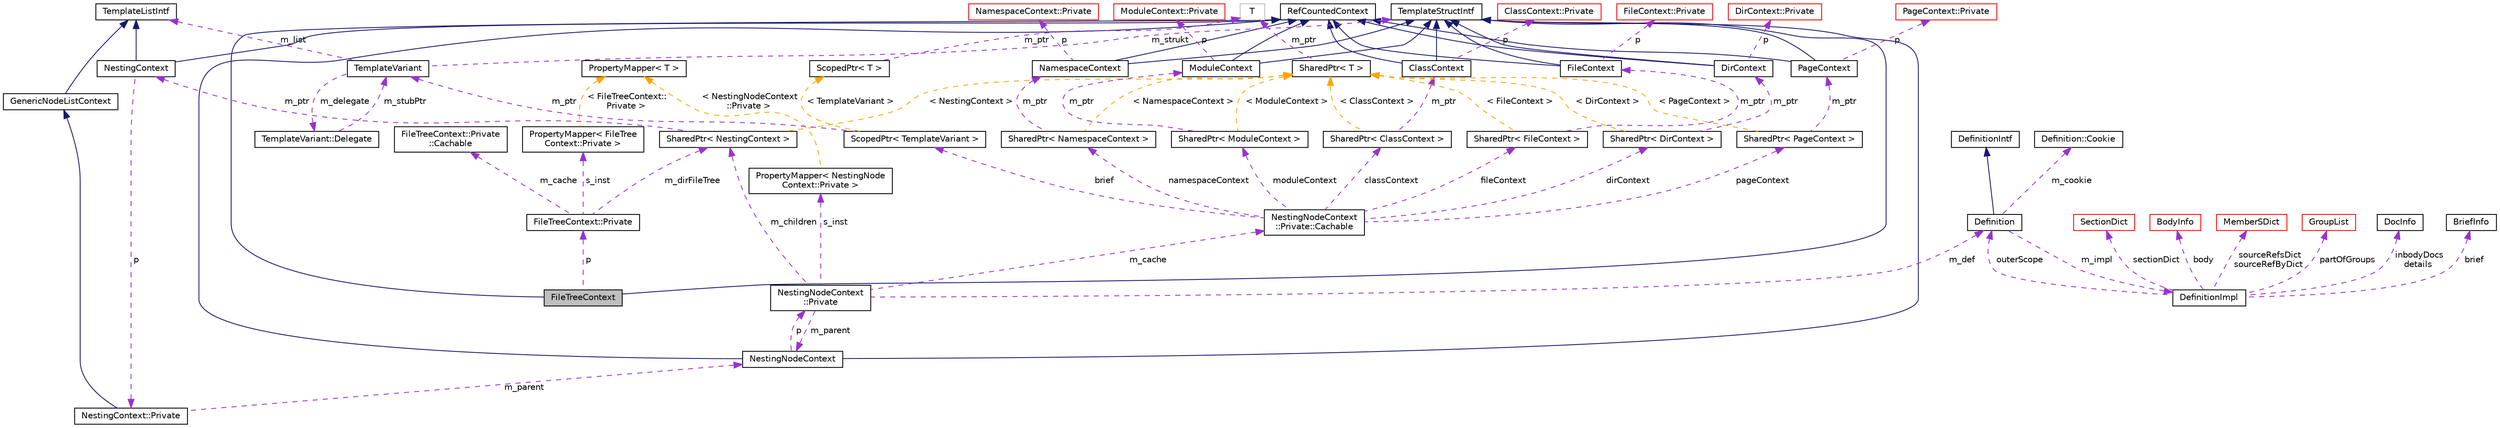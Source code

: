 digraph "FileTreeContext"
{
 // INTERACTIVE_SVG=YES
  edge [fontname="Helvetica",fontsize="10",labelfontname="Helvetica",labelfontsize="10"];
  node [fontname="Helvetica",fontsize="10",shape=record];
  Node3 [label="FileTreeContext",height=0.2,width=0.4,color="black", fillcolor="grey75", style="filled", fontcolor="black"];
  Node4 -> Node3 [dir="back",color="midnightblue",fontsize="10",style="solid",fontname="Helvetica"];
  Node4 [label="RefCountedContext",height=0.2,width=0.4,color="black", fillcolor="white", style="filled",URL="$d8/d96/class_ref_counted_context.html",tooltip="Helper class to support reference counting. "];
  Node5 -> Node3 [dir="back",color="midnightblue",fontsize="10",style="solid",fontname="Helvetica"];
  Node5 [label="TemplateStructIntf",height=0.2,width=0.4,color="black", fillcolor="white", style="filled",URL="$d9/de8/class_template_struct_intf.html",tooltip="Abstract interface for a context value of type struct. "];
  Node6 -> Node3 [dir="back",color="darkorchid3",fontsize="10",style="dashed",label=" p" ,fontname="Helvetica"];
  Node6 [label="FileTreeContext::Private",height=0.2,width=0.4,color="black", fillcolor="white", style="filled",URL="$dc/d3a/class_file_tree_context_1_1_private.html"];
  Node7 -> Node6 [dir="back",color="darkorchid3",fontsize="10",style="dashed",label=" m_cache" ,fontname="Helvetica"];
  Node7 [label="FileTreeContext::Private\l::Cachable",height=0.2,width=0.4,color="black", fillcolor="white", style="filled",URL="$d8/d2f/struct_file_tree_context_1_1_private_1_1_cachable.html"];
  Node8 -> Node6 [dir="back",color="darkorchid3",fontsize="10",style="dashed",label=" s_inst" ,fontname="Helvetica"];
  Node8 [label="PropertyMapper\< FileTree\lContext::Private \>",height=0.2,width=0.4,color="black", fillcolor="white", style="filled",URL="$d1/d80/class_property_mapper.html"];
  Node9 -> Node8 [dir="back",color="orange",fontsize="10",style="dashed",label=" \< FileTreeContext::\lPrivate \>" ,fontname="Helvetica"];
  Node9 [label="PropertyMapper\< T \>",height=0.2,width=0.4,color="black", fillcolor="white", style="filled",URL="$d1/d80/class_property_mapper.html",tooltip="Helper class to map a property name to a handler member function. "];
  Node10 -> Node6 [dir="back",color="darkorchid3",fontsize="10",style="dashed",label=" m_dirFileTree" ,fontname="Helvetica"];
  Node10 [label="SharedPtr\< NestingContext \>",height=0.2,width=0.4,color="black", fillcolor="white", style="filled",URL="$df/d12/class_shared_ptr.html"];
  Node11 -> Node10 [dir="back",color="darkorchid3",fontsize="10",style="dashed",label=" m_ptr" ,fontname="Helvetica"];
  Node11 [label="NestingContext",height=0.2,width=0.4,color="black", fillcolor="white", style="filled",URL="$db/d7e/class_nesting_context.html"];
  Node4 -> Node11 [dir="back",color="midnightblue",fontsize="10",style="solid",fontname="Helvetica"];
  Node12 -> Node11 [dir="back",color="midnightblue",fontsize="10",style="solid",fontname="Helvetica"];
  Node12 [label="TemplateListIntf",height=0.2,width=0.4,color="black", fillcolor="white", style="filled",URL="$d6/d88/class_template_list_intf.html",tooltip="Abstract read-only interface for a context value of type list. "];
  Node13 -> Node11 [dir="back",color="darkorchid3",fontsize="10",style="dashed",label=" p" ,fontname="Helvetica"];
  Node13 [label="NestingContext::Private",height=0.2,width=0.4,color="black", fillcolor="white", style="filled",URL="$d7/db8/class_nesting_context_1_1_private.html"];
  Node14 -> Node13 [dir="back",color="midnightblue",fontsize="10",style="solid",fontname="Helvetica"];
  Node14 [label="GenericNodeListContext",height=0.2,width=0.4,color="black", fillcolor="white", style="filled",URL="$d6/dcb/class_generic_node_list_context.html",tooltip="standard template list implementation "];
  Node12 -> Node14 [dir="back",color="midnightblue",fontsize="10",style="solid",fontname="Helvetica"];
  Node15 -> Node13 [dir="back",color="darkorchid3",fontsize="10",style="dashed",label=" m_parent" ,fontname="Helvetica"];
  Node15 [label="NestingNodeContext",height=0.2,width=0.4,color="black", fillcolor="white", style="filled",URL="$db/dc9/class_nesting_node_context.html"];
  Node4 -> Node15 [dir="back",color="midnightblue",fontsize="10",style="solid",fontname="Helvetica"];
  Node5 -> Node15 [dir="back",color="midnightblue",fontsize="10",style="solid",fontname="Helvetica"];
  Node16 -> Node15 [dir="back",color="darkorchid3",fontsize="10",style="dashed",label=" p" ,fontname="Helvetica"];
  Node16 [label="NestingNodeContext\l::Private",height=0.2,width=0.4,color="black", fillcolor="white", style="filled",URL="$d1/d4b/class_nesting_node_context_1_1_private.html"];
  Node17 -> Node16 [dir="back",color="darkorchid3",fontsize="10",style="dashed",label=" s_inst" ,fontname="Helvetica"];
  Node17 [label="PropertyMapper\< NestingNode\lContext::Private \>",height=0.2,width=0.4,color="black", fillcolor="white", style="filled",URL="$d1/d80/class_property_mapper.html"];
  Node9 -> Node17 [dir="back",color="orange",fontsize="10",style="dashed",label=" \< NestingNodeContext\l::Private \>" ,fontname="Helvetica"];
  Node18 -> Node16 [dir="back",color="darkorchid3",fontsize="10",style="dashed",label=" m_cache" ,fontname="Helvetica"];
  Node18 [label="NestingNodeContext\l::Private::Cachable",height=0.2,width=0.4,color="black", fillcolor="white", style="filled",URL="$da/d7c/struct_nesting_node_context_1_1_private_1_1_cachable.html"];
  Node19 -> Node18 [dir="back",color="darkorchid3",fontsize="10",style="dashed",label=" classContext" ,fontname="Helvetica"];
  Node19 [label="SharedPtr\< ClassContext \>",height=0.2,width=0.4,color="black", fillcolor="white", style="filled",URL="$df/d12/class_shared_ptr.html"];
  Node20 -> Node19 [dir="back",color="darkorchid3",fontsize="10",style="dashed",label=" m_ptr" ,fontname="Helvetica"];
  Node20 [label="ClassContext",height=0.2,width=0.4,color="black", fillcolor="white", style="filled",URL="$dc/d38/class_class_context.html"];
  Node4 -> Node20 [dir="back",color="midnightblue",fontsize="10",style="solid",fontname="Helvetica"];
  Node5 -> Node20 [dir="back",color="midnightblue",fontsize="10",style="solid",fontname="Helvetica"];
  Node21 -> Node20 [dir="back",color="darkorchid3",fontsize="10",style="dashed",label=" p" ,fontname="Helvetica"];
  Node21 [label="ClassContext::Private",height=0.2,width=0.4,color="red", fillcolor="white", style="filled",URL="$d5/d54/class_class_context_1_1_private.html"];
  Node105 -> Node19 [dir="back",color="orange",fontsize="10",style="dashed",label=" \< ClassContext \>" ,fontname="Helvetica"];
  Node105 [label="SharedPtr\< T \>",height=0.2,width=0.4,color="black", fillcolor="white", style="filled",URL="$df/d12/class_shared_ptr.html",tooltip="Reference counting smart pointer. "];
  Node106 -> Node105 [dir="back",color="darkorchid3",fontsize="10",style="dashed",label=" m_ptr" ,fontname="Helvetica"];
  Node106 [label="T",height=0.2,width=0.4,color="grey75", fillcolor="white", style="filled"];
  Node107 -> Node18 [dir="back",color="darkorchid3",fontsize="10",style="dashed",label=" fileContext" ,fontname="Helvetica"];
  Node107 [label="SharedPtr\< FileContext \>",height=0.2,width=0.4,color="black", fillcolor="white", style="filled",URL="$df/d12/class_shared_ptr.html"];
  Node108 -> Node107 [dir="back",color="darkorchid3",fontsize="10",style="dashed",label=" m_ptr" ,fontname="Helvetica"];
  Node108 [label="FileContext",height=0.2,width=0.4,color="black", fillcolor="white", style="filled",URL="$d3/db7/class_file_context.html"];
  Node4 -> Node108 [dir="back",color="midnightblue",fontsize="10",style="solid",fontname="Helvetica"];
  Node5 -> Node108 [dir="back",color="midnightblue",fontsize="10",style="solid",fontname="Helvetica"];
  Node109 -> Node108 [dir="back",color="darkorchid3",fontsize="10",style="dashed",label=" p" ,fontname="Helvetica"];
  Node109 [label="FileContext::Private",height=0.2,width=0.4,color="red", fillcolor="white", style="filled",URL="$d4/d72/class_file_context_1_1_private.html"];
  Node105 -> Node107 [dir="back",color="orange",fontsize="10",style="dashed",label=" \< FileContext \>" ,fontname="Helvetica"];
  Node112 -> Node18 [dir="back",color="darkorchid3",fontsize="10",style="dashed",label=" pageContext" ,fontname="Helvetica"];
  Node112 [label="SharedPtr\< PageContext \>",height=0.2,width=0.4,color="black", fillcolor="white", style="filled",URL="$df/d12/class_shared_ptr.html"];
  Node113 -> Node112 [dir="back",color="darkorchid3",fontsize="10",style="dashed",label=" m_ptr" ,fontname="Helvetica"];
  Node113 [label="PageContext",height=0.2,width=0.4,color="black", fillcolor="white", style="filled",URL="$db/dc8/class_page_context.html"];
  Node4 -> Node113 [dir="back",color="midnightblue",fontsize="10",style="solid",fontname="Helvetica"];
  Node5 -> Node113 [dir="back",color="midnightblue",fontsize="10",style="solid",fontname="Helvetica"];
  Node114 -> Node113 [dir="back",color="darkorchid3",fontsize="10",style="dashed",label=" p" ,fontname="Helvetica"];
  Node114 [label="PageContext::Private",height=0.2,width=0.4,color="red", fillcolor="white", style="filled",URL="$d3/d45/class_page_context_1_1_private.html"];
  Node105 -> Node112 [dir="back",color="orange",fontsize="10",style="dashed",label=" \< PageContext \>" ,fontname="Helvetica"];
  Node118 -> Node18 [dir="back",color="darkorchid3",fontsize="10",style="dashed",label=" brief" ,fontname="Helvetica"];
  Node118 [label="ScopedPtr\< TemplateVariant \>",height=0.2,width=0.4,color="black", fillcolor="white", style="filled",URL="$dd/d9b/class_scoped_ptr.html"];
  Node119 -> Node118 [dir="back",color="darkorchid3",fontsize="10",style="dashed",label=" m_ptr" ,fontname="Helvetica"];
  Node119 [label="TemplateVariant",height=0.2,width=0.4,color="black", fillcolor="white", style="filled",URL="$d1/dba/class_template_variant.html",tooltip="Variant type which can hold one value of a fixed set of types. "];
  Node12 -> Node119 [dir="back",color="darkorchid3",fontsize="10",style="dashed",label=" m_list" ,fontname="Helvetica"];
  Node5 -> Node119 [dir="back",color="darkorchid3",fontsize="10",style="dashed",label=" m_strukt" ,fontname="Helvetica"];
  Node120 -> Node119 [dir="back",color="darkorchid3",fontsize="10",style="dashed",label=" m_delegate" ,fontname="Helvetica"];
  Node120 [label="TemplateVariant::Delegate",height=0.2,width=0.4,color="black", fillcolor="white", style="filled",URL="$d7/d1d/class_template_variant_1_1_delegate.html",tooltip="Helper class to create a delegate that can store a function/method call. "];
  Node119 -> Node120 [dir="back",color="darkorchid3",fontsize="10",style="dashed",label=" m_stubPtr" ,fontname="Helvetica"];
  Node121 -> Node118 [dir="back",color="orange",fontsize="10",style="dashed",label=" \< TemplateVariant \>" ,fontname="Helvetica"];
  Node121 [label="ScopedPtr\< T \>",height=0.2,width=0.4,color="black", fillcolor="white", style="filled",URL="$dd/d9b/class_scoped_ptr.html",tooltip="Scoped smart pointer. "];
  Node106 -> Node121 [dir="back",color="darkorchid3",fontsize="10",style="dashed",label=" m_ptr" ,fontname="Helvetica"];
  Node122 -> Node18 [dir="back",color="darkorchid3",fontsize="10",style="dashed",label=" moduleContext" ,fontname="Helvetica"];
  Node122 [label="SharedPtr\< ModuleContext \>",height=0.2,width=0.4,color="black", fillcolor="white", style="filled",URL="$df/d12/class_shared_ptr.html"];
  Node123 -> Node122 [dir="back",color="darkorchid3",fontsize="10",style="dashed",label=" m_ptr" ,fontname="Helvetica"];
  Node123 [label="ModuleContext",height=0.2,width=0.4,color="black", fillcolor="white", style="filled",URL="$d2/d73/class_module_context.html"];
  Node4 -> Node123 [dir="back",color="midnightblue",fontsize="10",style="solid",fontname="Helvetica"];
  Node5 -> Node123 [dir="back",color="midnightblue",fontsize="10",style="solid",fontname="Helvetica"];
  Node124 -> Node123 [dir="back",color="darkorchid3",fontsize="10",style="dashed",label=" p" ,fontname="Helvetica"];
  Node124 [label="ModuleContext::Private",height=0.2,width=0.4,color="red", fillcolor="white", style="filled",URL="$df/d2a/class_module_context_1_1_private.html"];
  Node105 -> Node122 [dir="back",color="orange",fontsize="10",style="dashed",label=" \< ModuleContext \>" ,fontname="Helvetica"];
  Node127 -> Node18 [dir="back",color="darkorchid3",fontsize="10",style="dashed",label=" dirContext" ,fontname="Helvetica"];
  Node127 [label="SharedPtr\< DirContext \>",height=0.2,width=0.4,color="black", fillcolor="white", style="filled",URL="$df/d12/class_shared_ptr.html"];
  Node128 -> Node127 [dir="back",color="darkorchid3",fontsize="10",style="dashed",label=" m_ptr" ,fontname="Helvetica"];
  Node128 [label="DirContext",height=0.2,width=0.4,color="black", fillcolor="white", style="filled",URL="$d5/dca/class_dir_context.html"];
  Node4 -> Node128 [dir="back",color="midnightblue",fontsize="10",style="solid",fontname="Helvetica"];
  Node5 -> Node128 [dir="back",color="midnightblue",fontsize="10",style="solid",fontname="Helvetica"];
  Node129 -> Node128 [dir="back",color="darkorchid3",fontsize="10",style="dashed",label=" p" ,fontname="Helvetica"];
  Node129 [label="DirContext::Private",height=0.2,width=0.4,color="red", fillcolor="white", style="filled",URL="$dc/db1/class_dir_context_1_1_private.html"];
  Node105 -> Node127 [dir="back",color="orange",fontsize="10",style="dashed",label=" \< DirContext \>" ,fontname="Helvetica"];
  Node132 -> Node18 [dir="back",color="darkorchid3",fontsize="10",style="dashed",label=" namespaceContext" ,fontname="Helvetica"];
  Node132 [label="SharedPtr\< NamespaceContext \>",height=0.2,width=0.4,color="black", fillcolor="white", style="filled",URL="$df/d12/class_shared_ptr.html"];
  Node133 -> Node132 [dir="back",color="darkorchid3",fontsize="10",style="dashed",label=" m_ptr" ,fontname="Helvetica"];
  Node133 [label="NamespaceContext",height=0.2,width=0.4,color="black", fillcolor="white", style="filled",URL="$de/d00/class_namespace_context.html"];
  Node4 -> Node133 [dir="back",color="midnightblue",fontsize="10",style="solid",fontname="Helvetica"];
  Node5 -> Node133 [dir="back",color="midnightblue",fontsize="10",style="solid",fontname="Helvetica"];
  Node134 -> Node133 [dir="back",color="darkorchid3",fontsize="10",style="dashed",label=" p" ,fontname="Helvetica"];
  Node134 [label="NamespaceContext::Private",height=0.2,width=0.4,color="red", fillcolor="white", style="filled",URL="$d8/dcf/class_namespace_context_1_1_private.html"];
  Node105 -> Node132 [dir="back",color="orange",fontsize="10",style="dashed",label=" \< NamespaceContext \>" ,fontname="Helvetica"];
  Node15 -> Node16 [dir="back",color="darkorchid3",fontsize="10",style="dashed",label=" m_parent" ,fontname="Helvetica"];
  Node23 -> Node16 [dir="back",color="darkorchid3",fontsize="10",style="dashed",label=" m_def" ,fontname="Helvetica"];
  Node23 [label="Definition",height=0.2,width=0.4,color="black", fillcolor="white", style="filled",URL="$d5/dcc/class_definition.html",tooltip="The common base class of all entity definitions found in the sources. "];
  Node24 -> Node23 [dir="back",color="midnightblue",fontsize="10",style="solid",fontname="Helvetica"];
  Node24 [label="DefinitionIntf",height=0.2,width=0.4,color="black", fillcolor="white", style="filled",URL="$d9/d4a/class_definition_intf.html",tooltip="Abstract interface for a Definition or DefinitionList. "];
  Node25 -> Node23 [dir="back",color="darkorchid3",fontsize="10",style="dashed",label=" m_cookie" ,fontname="Helvetica"];
  Node25 [label="Definition::Cookie",height=0.2,width=0.4,color="black", fillcolor="white", style="filled",URL="$d1/d2f/struct_definition_1_1_cookie.html"];
  Node26 -> Node23 [dir="back",color="darkorchid3",fontsize="10",style="dashed",label=" m_impl" ,fontname="Helvetica"];
  Node26 [label="DefinitionImpl",height=0.2,width=0.4,color="black", fillcolor="white", style="filled",URL="$d3/ddf/class_definition_impl.html",tooltip="Private data associated with a Symbol Definition object. "];
  Node27 -> Node26 [dir="back",color="darkorchid3",fontsize="10",style="dashed",label=" sectionDict" ,fontname="Helvetica"];
  Node27 [label="SectionDict",height=0.2,width=0.4,color="red", fillcolor="white", style="filled",URL="$de/d9a/class_section_dict.html",tooltip="Unsorted dictionary of SectionInfo objects. "];
  Node34 -> Node26 [dir="back",color="darkorchid3",fontsize="10",style="dashed",label=" body" ,fontname="Helvetica"];
  Node34 [label="BodyInfo",height=0.2,width=0.4,color="red", fillcolor="white", style="filled",URL="$db/dab/struct_body_info.html",tooltip="Data associated with description found in the body. "];
  Node58 -> Node26 [dir="back",color="darkorchid3",fontsize="10",style="dashed",label=" sourceRefsDict\nsourceRefByDict" ,fontname="Helvetica"];
  Node58 [label="MemberSDict",height=0.2,width=0.4,color="red", fillcolor="white", style="filled",URL="$d6/dd6/class_member_s_dict.html",tooltip="A sorted dictionary of MemberDef objects. "];
  Node62 -> Node26 [dir="back",color="darkorchid3",fontsize="10",style="dashed",label=" partOfGroups" ,fontname="Helvetica"];
  Node62 [label="GroupList",height=0.2,width=0.4,color="red", fillcolor="white", style="filled",URL="$d3/d3b/class_group_list.html",tooltip="A list of GroupDef objects. "];
  Node64 -> Node26 [dir="back",color="darkorchid3",fontsize="10",style="dashed",label=" inbodyDocs\ndetails" ,fontname="Helvetica"];
  Node64 [label="DocInfo",height=0.2,width=0.4,color="black", fillcolor="white", style="filled",URL="$d7/dd5/struct_doc_info.html",tooltip="Data associated with a detailed description. "];
  Node65 -> Node26 [dir="back",color="darkorchid3",fontsize="10",style="dashed",label=" brief" ,fontname="Helvetica"];
  Node65 [label="BriefInfo",height=0.2,width=0.4,color="black", fillcolor="white", style="filled",URL="$d0/da7/struct_brief_info.html",tooltip="Data associated with a brief description. "];
  Node23 -> Node26 [dir="back",color="darkorchid3",fontsize="10",style="dashed",label=" outerScope" ,fontname="Helvetica"];
  Node10 -> Node16 [dir="back",color="darkorchid3",fontsize="10",style="dashed",label=" m_children" ,fontname="Helvetica"];
  Node105 -> Node10 [dir="back",color="orange",fontsize="10",style="dashed",label=" \< NestingContext \>" ,fontname="Helvetica"];
}
